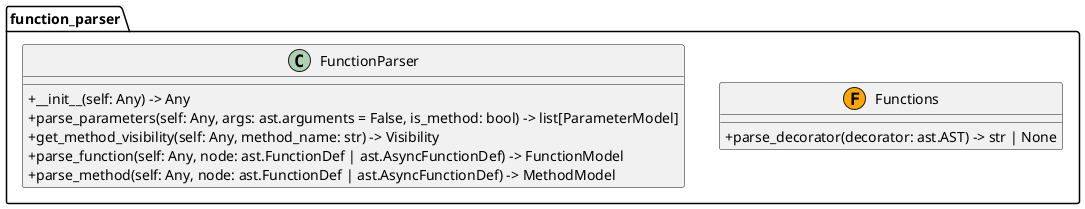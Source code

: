 @startuml
skinparam classAttributeIconSize 0

package "function_parser" {
  class Functions <<(F,orange)>> {
    +parse_decorator(decorator: ast.AST) -> str | None
  }
  class FunctionParser {
    +__init__(self: Any) -> Any
    +parse_parameters(self: Any, args: ast.arguments = False, is_method: bool) -> list[ParameterModel]
    +get_method_visibility(self: Any, method_name: str) -> Visibility
    +parse_function(self: Any, node: ast.FunctionDef | ast.AsyncFunctionDef) -> FunctionModel
    +parse_method(self: Any, node: ast.FunctionDef | ast.AsyncFunctionDef) -> MethodModel
  }
}

' Relationships
@enduml
